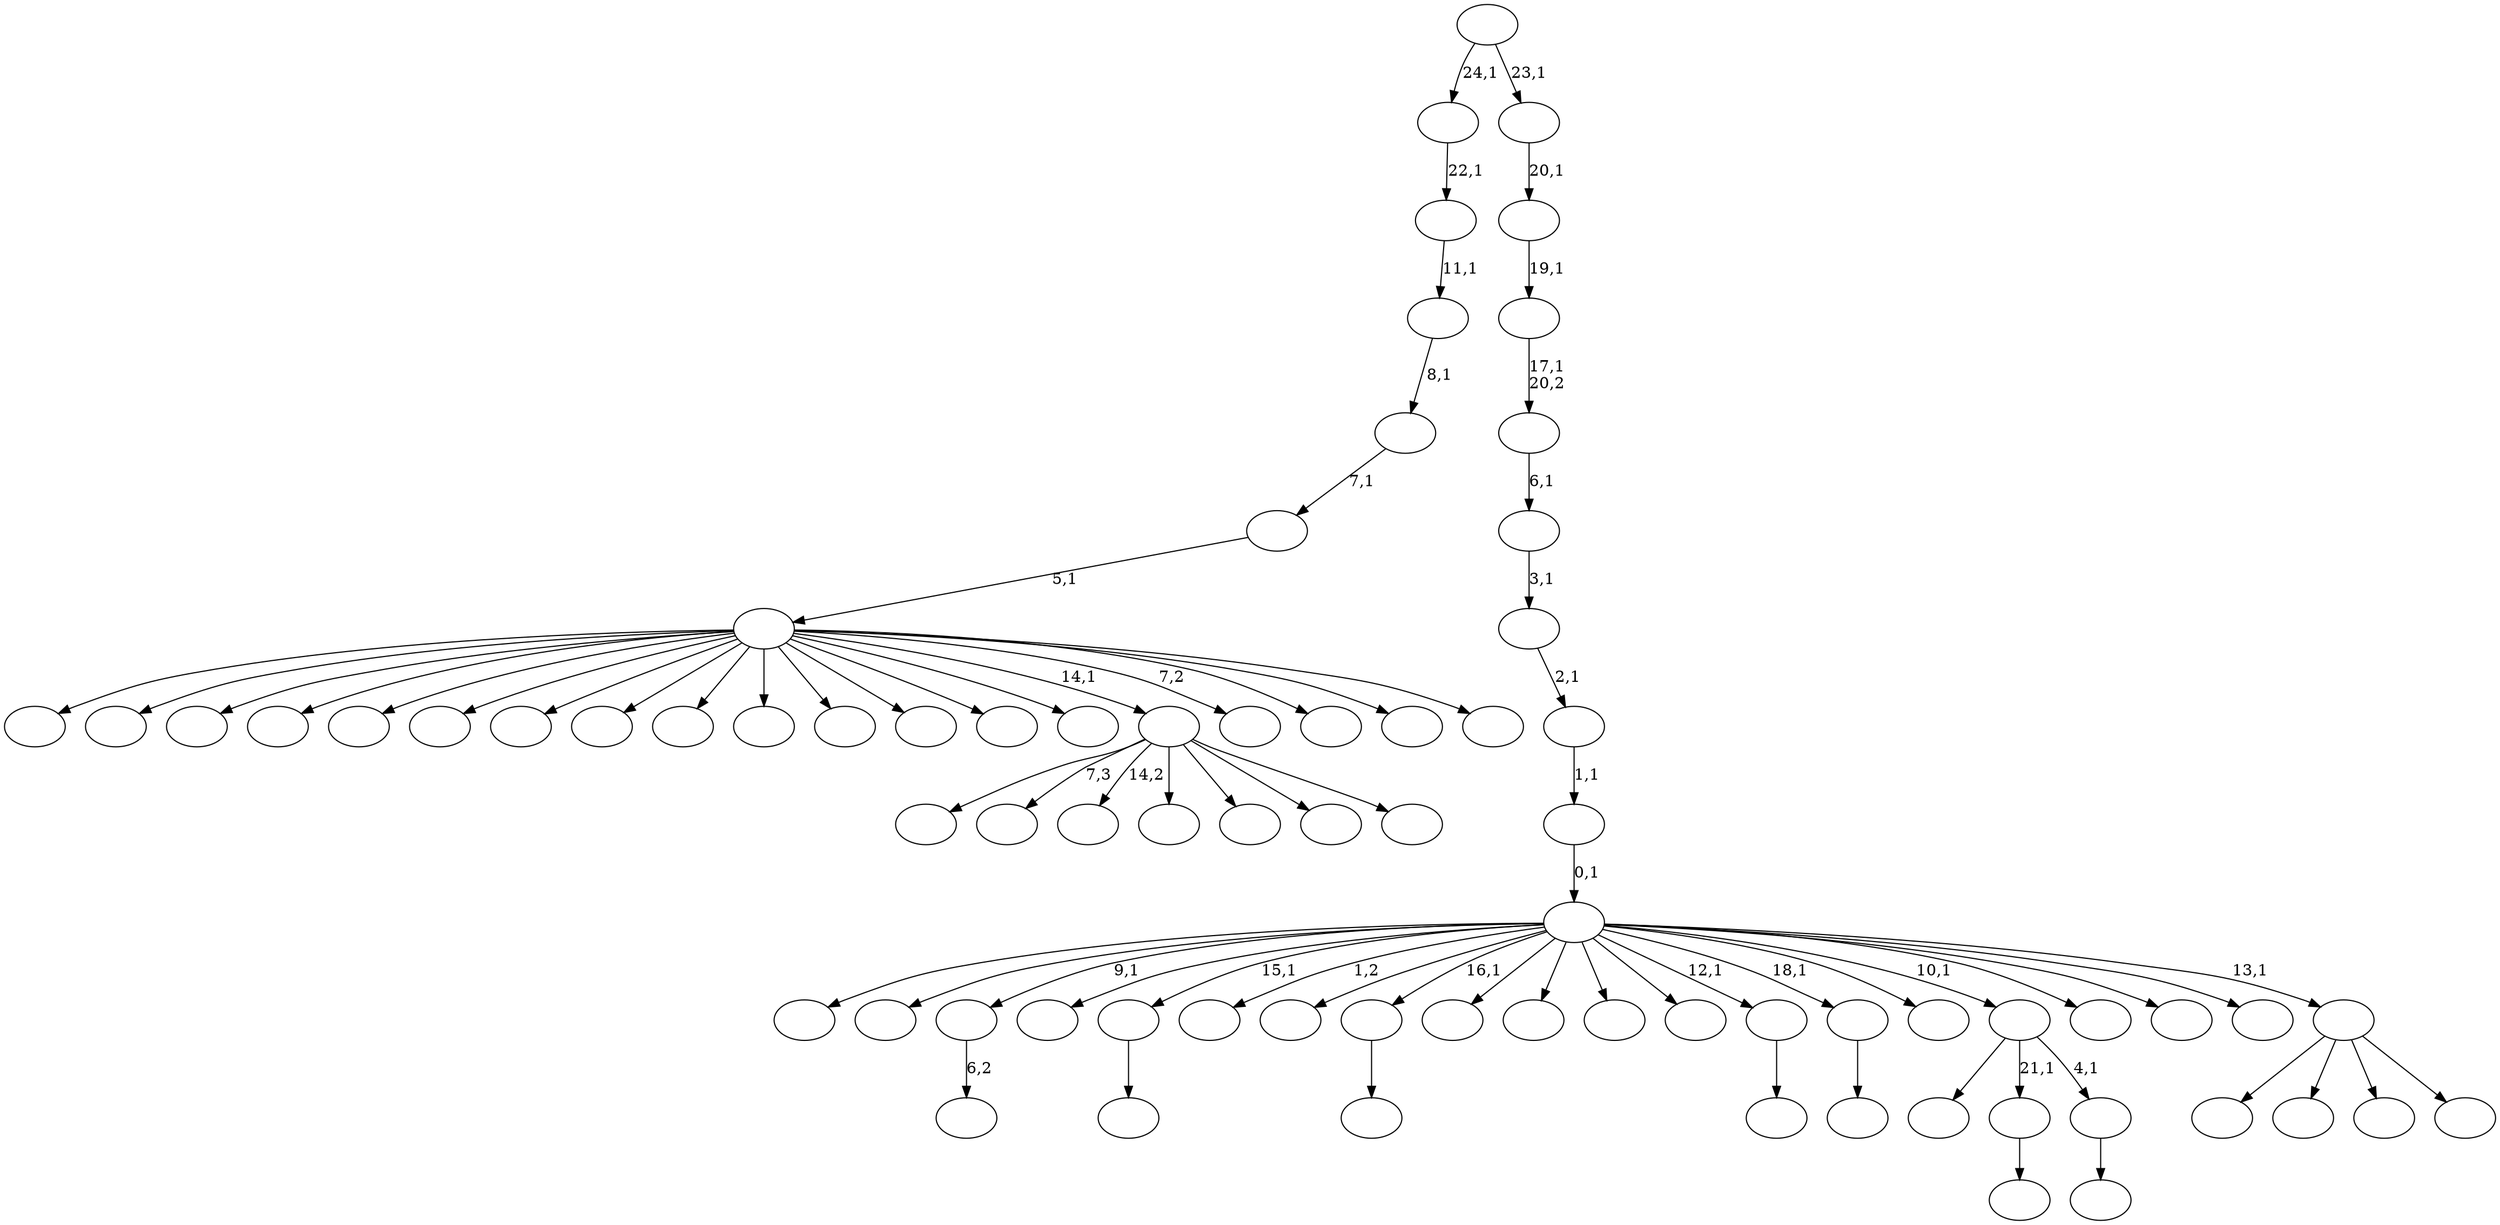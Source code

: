 digraph T {
	75 [label=""]
	74 [label=""]
	73 [label=""]
	72 [label=""]
	71 [label=""]
	70 [label=""]
	69 [label=""]
	68 [label=""]
	67 [label=""]
	66 [label=""]
	65 [label=""]
	64 [label=""]
	63 [label=""]
	62 [label=""]
	61 [label=""]
	60 [label=""]
	59 [label=""]
	58 [label=""]
	57 [label=""]
	56 [label=""]
	55 [label=""]
	54 [label=""]
	53 [label=""]
	52 [label=""]
	51 [label=""]
	50 [label=""]
	49 [label=""]
	48 [label=""]
	47 [label=""]
	46 [label=""]
	45 [label=""]
	44 [label=""]
	43 [label=""]
	42 [label=""]
	41 [label=""]
	40 [label=""]
	39 [label=""]
	38 [label=""]
	37 [label=""]
	36 [label=""]
	35 [label=""]
	34 [label=""]
	33 [label=""]
	32 [label=""]
	31 [label=""]
	30 [label=""]
	29 [label=""]
	28 [label=""]
	27 [label=""]
	26 [label=""]
	25 [label=""]
	24 [label=""]
	23 [label=""]
	22 [label=""]
	21 [label=""]
	20 [label=""]
	19 [label=""]
	18 [label=""]
	17 [label=""]
	16 [label=""]
	15 [label=""]
	14 [label=""]
	13 [label=""]
	12 [label=""]
	11 [label=""]
	10 [label=""]
	9 [label=""]
	8 [label=""]
	7 [label=""]
	6 [label=""]
	5 [label=""]
	4 [label=""]
	3 [label=""]
	2 [label=""]
	1 [label=""]
	0 [label=""]
	65 -> 66 [label="6,2"]
	62 -> 63 [label=""]
	55 -> 56 [label=""]
	46 -> 47 [label=""]
	36 -> 37 [label=""]
	34 -> 35 [label=""]
	30 -> 31 [label=""]
	29 -> 48 [label=""]
	29 -> 46 [label="21,1"]
	29 -> 30 [label="4,1"]
	23 -> 61 [label=""]
	23 -> 60 [label="7,3"]
	23 -> 54 [label="14,2"]
	23 -> 53 [label=""]
	23 -> 41 [label=""]
	23 -> 39 [label=""]
	23 -> 24 [label=""]
	17 -> 74 [label=""]
	17 -> 72 [label=""]
	17 -> 71 [label=""]
	17 -> 70 [label=""]
	17 -> 69 [label=""]
	17 -> 67 [label=""]
	17 -> 58 [label=""]
	17 -> 52 [label=""]
	17 -> 51 [label=""]
	17 -> 43 [label=""]
	17 -> 40 [label=""]
	17 -> 38 [label=""]
	17 -> 28 [label=""]
	17 -> 26 [label=""]
	17 -> 23 [label="14,1"]
	17 -> 22 [label="7,2"]
	17 -> 20 [label=""]
	17 -> 19 [label=""]
	17 -> 18 [label=""]
	16 -> 17 [label="5,1"]
	15 -> 16 [label="7,1"]
	14 -> 15 [label="8,1"]
	13 -> 14 [label="11,1"]
	12 -> 13 [label="22,1"]
	10 -> 73 [label=""]
	10 -> 50 [label=""]
	10 -> 33 [label=""]
	10 -> 11 [label=""]
	9 -> 75 [label=""]
	9 -> 68 [label=""]
	9 -> 65 [label="9,1"]
	9 -> 64 [label=""]
	9 -> 62 [label="15,1"]
	9 -> 59 [label="1,2"]
	9 -> 57 [label=""]
	9 -> 55 [label="16,1"]
	9 -> 49 [label=""]
	9 -> 45 [label=""]
	9 -> 44 [label=""]
	9 -> 42 [label=""]
	9 -> 36 [label="12,1"]
	9 -> 34 [label="18,1"]
	9 -> 32 [label=""]
	9 -> 29 [label="10,1"]
	9 -> 27 [label=""]
	9 -> 25 [label=""]
	9 -> 21 [label=""]
	9 -> 10 [label="13,1"]
	8 -> 9 [label="0,1"]
	7 -> 8 [label="1,1"]
	6 -> 7 [label="2,1"]
	5 -> 6 [label="3,1"]
	4 -> 5 [label="6,1"]
	3 -> 4 [label="17,1\n20,2"]
	2 -> 3 [label="19,1"]
	1 -> 2 [label="20,1"]
	0 -> 12 [label="24,1"]
	0 -> 1 [label="23,1"]
}
